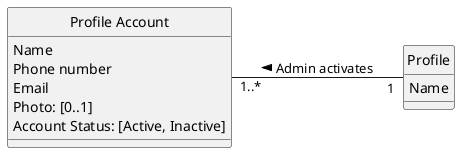@startuml
skinparam style strictuml
left to right direction
skinparam groupInheritance 3

 class "Profile Account" {
   Name
   Phone number
   Email
   Photo: [0..1]
   'the [0..1] in Photo indicates an optional value, see Craig 2004, p.121
   Account Status: [Active, Inactive]
 }

 class Profile {
 Name
 }

"Profile Account" "1..*" -- "1" Profile: Admin activates <
@enduml